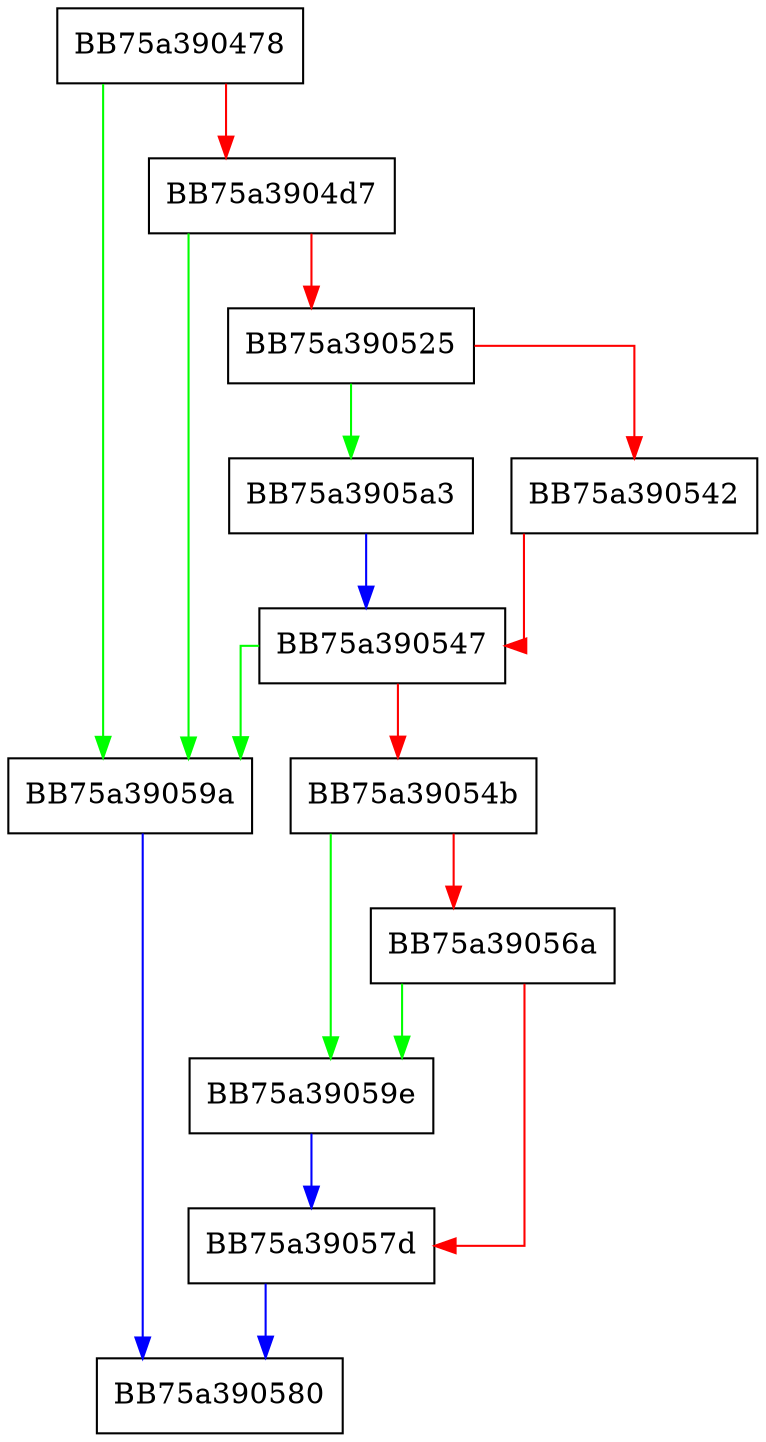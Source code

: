 digraph addFile {
  node [shape="box"];
  graph [splines=ortho];
  BB75a390478 -> BB75a39059a [color="green"];
  BB75a390478 -> BB75a3904d7 [color="red"];
  BB75a3904d7 -> BB75a39059a [color="green"];
  BB75a3904d7 -> BB75a390525 [color="red"];
  BB75a390525 -> BB75a3905a3 [color="green"];
  BB75a390525 -> BB75a390542 [color="red"];
  BB75a390542 -> BB75a390547 [color="red"];
  BB75a390547 -> BB75a39059a [color="green"];
  BB75a390547 -> BB75a39054b [color="red"];
  BB75a39054b -> BB75a39059e [color="green"];
  BB75a39054b -> BB75a39056a [color="red"];
  BB75a39056a -> BB75a39059e [color="green"];
  BB75a39056a -> BB75a39057d [color="red"];
  BB75a39057d -> BB75a390580 [color="blue"];
  BB75a39059a -> BB75a390580 [color="blue"];
  BB75a39059e -> BB75a39057d [color="blue"];
  BB75a3905a3 -> BB75a390547 [color="blue"];
}